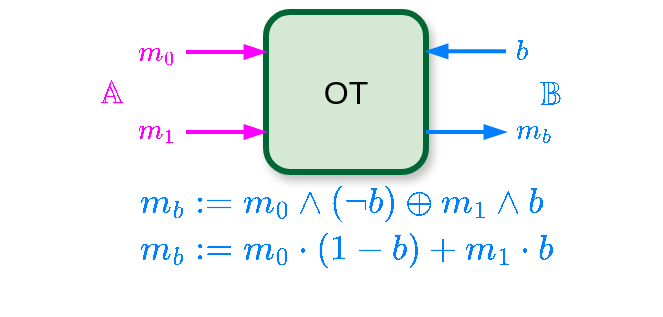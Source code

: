 <mxfile version="28.1.2">
  <diagram name="BasicOT" id="N9N7CULGT7EyKArL0yXC">
    <mxGraphModel dx="1002" dy="766" grid="1" gridSize="10" guides="1" tooltips="1" connect="1" arrows="1" fold="1" page="1" pageScale="1" pageWidth="291" pageHeight="413" math="1" shadow="0">
      <root>
        <mxCell id="0" />
        <mxCell id="1" parent="0" />
        <mxCell id="P60KkeYBdLvhwHjZTeWR-1" value="&lt;font style=&quot;font-size: 16px;&quot;&gt;OT&lt;/font&gt;" style="rounded=1;whiteSpace=wrap;html=1;strokeWidth=3;shadow=1;fillColor=#d5e8d4;strokeColor=#006633;" parent="1" vertex="1">
          <mxGeometry x="110" y="120" width="80" height="80" as="geometry" />
        </mxCell>
        <mxCell id="P60KkeYBdLvhwHjZTeWR-2" value="" style="endArrow=blockThin;html=1;rounded=0;fontFamily=Helvetica;fontSize=12;fontColor=#FF00FF;endFill=1;strokeColor=#FF00FF;strokeWidth=2;" parent="1" edge="1">
          <mxGeometry width="50" height="50" relative="1" as="geometry">
            <mxPoint x="70" y="140" as="sourcePoint" />
            <mxPoint x="110" y="140" as="targetPoint" />
          </mxGeometry>
        </mxCell>
        <mxCell id="P60KkeYBdLvhwHjZTeWR-3" value="" style="endArrow=blockThin;html=1;rounded=0;fontFamily=Helvetica;fontSize=12;fontColor=#FF00FF;endFill=1;strokeColor=#FF00FF;strokeWidth=2;" parent="1" edge="1">
          <mxGeometry width="50" height="50" relative="1" as="geometry">
            <mxPoint x="70" y="180" as="sourcePoint" />
            <mxPoint x="110" y="180" as="targetPoint" />
          </mxGeometry>
        </mxCell>
        <mxCell id="P60KkeYBdLvhwHjZTeWR-4" value="$$m_0$$" style="text;html=1;align=center;verticalAlign=middle;whiteSpace=wrap;rounded=0;fontFamily=Helvetica;fontSize=12;fontColor=#FF00FF;" parent="1" vertex="1">
          <mxGeometry x="40" y="125" width="30" height="30" as="geometry" />
        </mxCell>
        <mxCell id="P60KkeYBdLvhwHjZTeWR-5" value="$$m_1$$" style="text;html=1;align=center;verticalAlign=middle;whiteSpace=wrap;rounded=0;fontFamily=Helvetica;fontSize=12;fontColor=#FF00FF;" parent="1" vertex="1">
          <mxGeometry x="40" y="164" width="30" height="30" as="geometry" />
        </mxCell>
        <mxCell id="P60KkeYBdLvhwHjZTeWR-6" value="" style="endArrow=none;html=1;rounded=0;fontFamily=Helvetica;fontSize=12;fontColor=default;endFill=0;startArrow=blockThin;startFill=1;strokeColor=#007FFF;strokeWidth=2;" parent="1" edge="1">
          <mxGeometry width="50" height="50" relative="1" as="geometry">
            <mxPoint x="190" y="139.67" as="sourcePoint" />
            <mxPoint x="230" y="139.67" as="targetPoint" />
          </mxGeometry>
        </mxCell>
        <mxCell id="P60KkeYBdLvhwHjZTeWR-7" value="" style="endArrow=blockThin;html=1;rounded=0;fontFamily=Helvetica;fontSize=12;fontColor=default;endFill=1;strokeColor=#007FFF;strokeWidth=2;" parent="1" edge="1">
          <mxGeometry width="50" height="50" relative="1" as="geometry">
            <mxPoint x="190" y="180" as="sourcePoint" />
            <mxPoint x="230" y="180" as="targetPoint" />
          </mxGeometry>
        </mxCell>
        <mxCell id="P60KkeYBdLvhwHjZTeWR-8" value="$$b$$" style="text;html=1;align=left;verticalAlign=middle;whiteSpace=wrap;rounded=0;fontFamily=Helvetica;fontSize=12;fontColor=#007FFF;" parent="1" vertex="1">
          <mxGeometry x="233" y="125" width="30" height="30" as="geometry" />
        </mxCell>
        <mxCell id="P60KkeYBdLvhwHjZTeWR-9" value="$$m_{b}$$" style="text;html=1;align=left;verticalAlign=middle;whiteSpace=wrap;rounded=0;fontFamily=Helvetica;fontSize=12;fontColor=#007FFF;" parent="1" vertex="1">
          <mxGeometry x="233" y="164" width="30" height="30" as="geometry" />
        </mxCell>
        <mxCell id="P60KkeYBdLvhwHjZTeWR-11" value="&lt;font face=&quot;Garamond&quot;&gt;&lt;span&gt;$$\mathbb{B}$$&lt;/span&gt;&lt;/font&gt;" style="text;html=1;align=center;verticalAlign=middle;whiteSpace=wrap;rounded=0;fontFamily=Helvetica;fontSize=16;fontColor=#007FFF;rotation=0;" parent="1" vertex="1">
          <mxGeometry x="233" y="145" width="39" height="30" as="geometry" />
        </mxCell>
        <mxCell id="P60KkeYBdLvhwHjZTeWR-17" value="&lt;font face=&quot;Garamond&quot;&gt;$$\mathbb{A}$$&lt;/font&gt;" style="text;html=1;align=center;verticalAlign=middle;whiteSpace=wrap;rounded=0;fontFamily=Helvetica;fontSize=16;fontColor=#FF00FF;rotation=0;" parent="1" vertex="1">
          <mxGeometry x="18" y="145" width="30" height="30" as="geometry" />
        </mxCell>
        <mxCell id="P60KkeYBdLvhwHjZTeWR-18" value="&lt;font style=&quot;font-size: 15px; color: rgb(0, 127, 255);&quot;&gt;$$\begin{aligned} m_b &amp;amp; := m_0\wedge(\neg b) \oplus m_1\wedge b \\ m_b &amp;amp;:= m_0\cdot(1 - b) + m_1\cdot b&amp;nbsp;\end{aligned}$$&lt;/font&gt;" style="text;html=1;align=center;verticalAlign=middle;whiteSpace=wrap;rounded=0;fontFamily=Helvetica;fontSize=12;fontColor=default;" parent="1" vertex="1">
          <mxGeometry x="50" y="200" width="200" height="53" as="geometry" />
        </mxCell>
      </root>
    </mxGraphModel>
  </diagram>
</mxfile>
